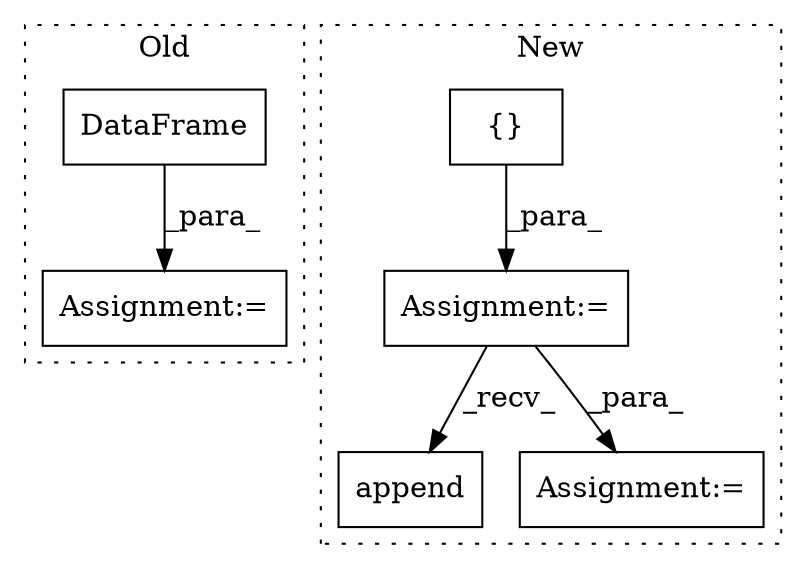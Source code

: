digraph G {
subgraph cluster0 {
1 [label="DataFrame" a="32" s="1573,1595" l="10,1" shape="box"];
3 [label="Assignment:=" a="7" s="1615" l="1" shape="box"];
label = "Old";
style="dotted";
}
subgraph cluster1 {
2 [label="append" a="32" s="1688,1723" l="16,2" shape="box"];
4 [label="{}" a="4" s="1238" l="2" shape="box"];
5 [label="Assignment:=" a="7" s="1192" l="1" shape="box"];
6 [label="Assignment:=" a="7" s="1758" l="1" shape="box"];
label = "New";
style="dotted";
}
1 -> 3 [label="_para_"];
4 -> 5 [label="_para_"];
5 -> 6 [label="_para_"];
5 -> 2 [label="_recv_"];
}